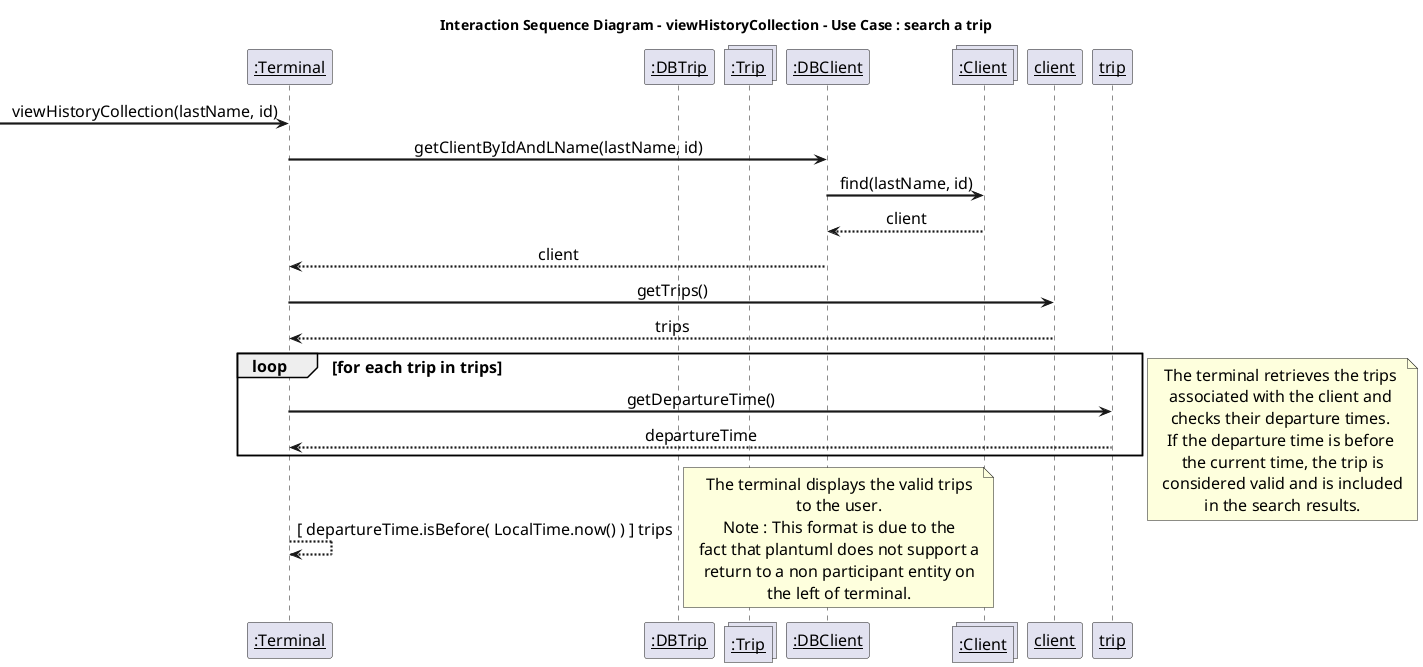 @startuml viewHistoryCollection Interaction Sequence Diagram
title "Interaction Sequence Diagram - viewHistoryCollection - Use Case : search a trip"
skinparam DefaultFontName Arial
skinparam DefaultFontSize 16
skinparam DefaultFontStyle bold
skinparam ArrowThickness 2.2
skinparam sequenceMessageAlign center
skinparam noteTextAlignment center
skinparam sequenceParticipant underline
hide empty members

participant ":Terminal" as terminal
participant ":DBTrip" as dbtr
collections ":Trip" as tripM
participant ":DBClient" as dbcl
collections ":Client" as clientM

->terminal:viewHistoryCollection(lastName, id)
terminal->dbcl:getClientByIdAndLName(lastName, id)
dbcl->clientM:find(lastName, id)
clientM-->dbcl:client
dbcl-->terminal:client
terminal->client :getTrips()
client -->terminal:trips
loop for each trip in trips
    terminal->trip:getDepartureTime()
    trip -->terminal:departureTime
end

note right
    The terminal retrieves the trips 
    associated with the client and 
    checks their departure times. 
    If the departure time is before 
    the current time, the trip is
    considered valid and is included
    in the search results.
endnote

terminal --> terminal: [ departureTime.isBefore( LocalTime.now() ) ] trips

note right
    The terminal displays the valid trips
    to the user.
    Note : This format is due to the
    fact that plantuml does not support a
    return to a non participant entity on
    the left of terminal.
endnote

@enduml